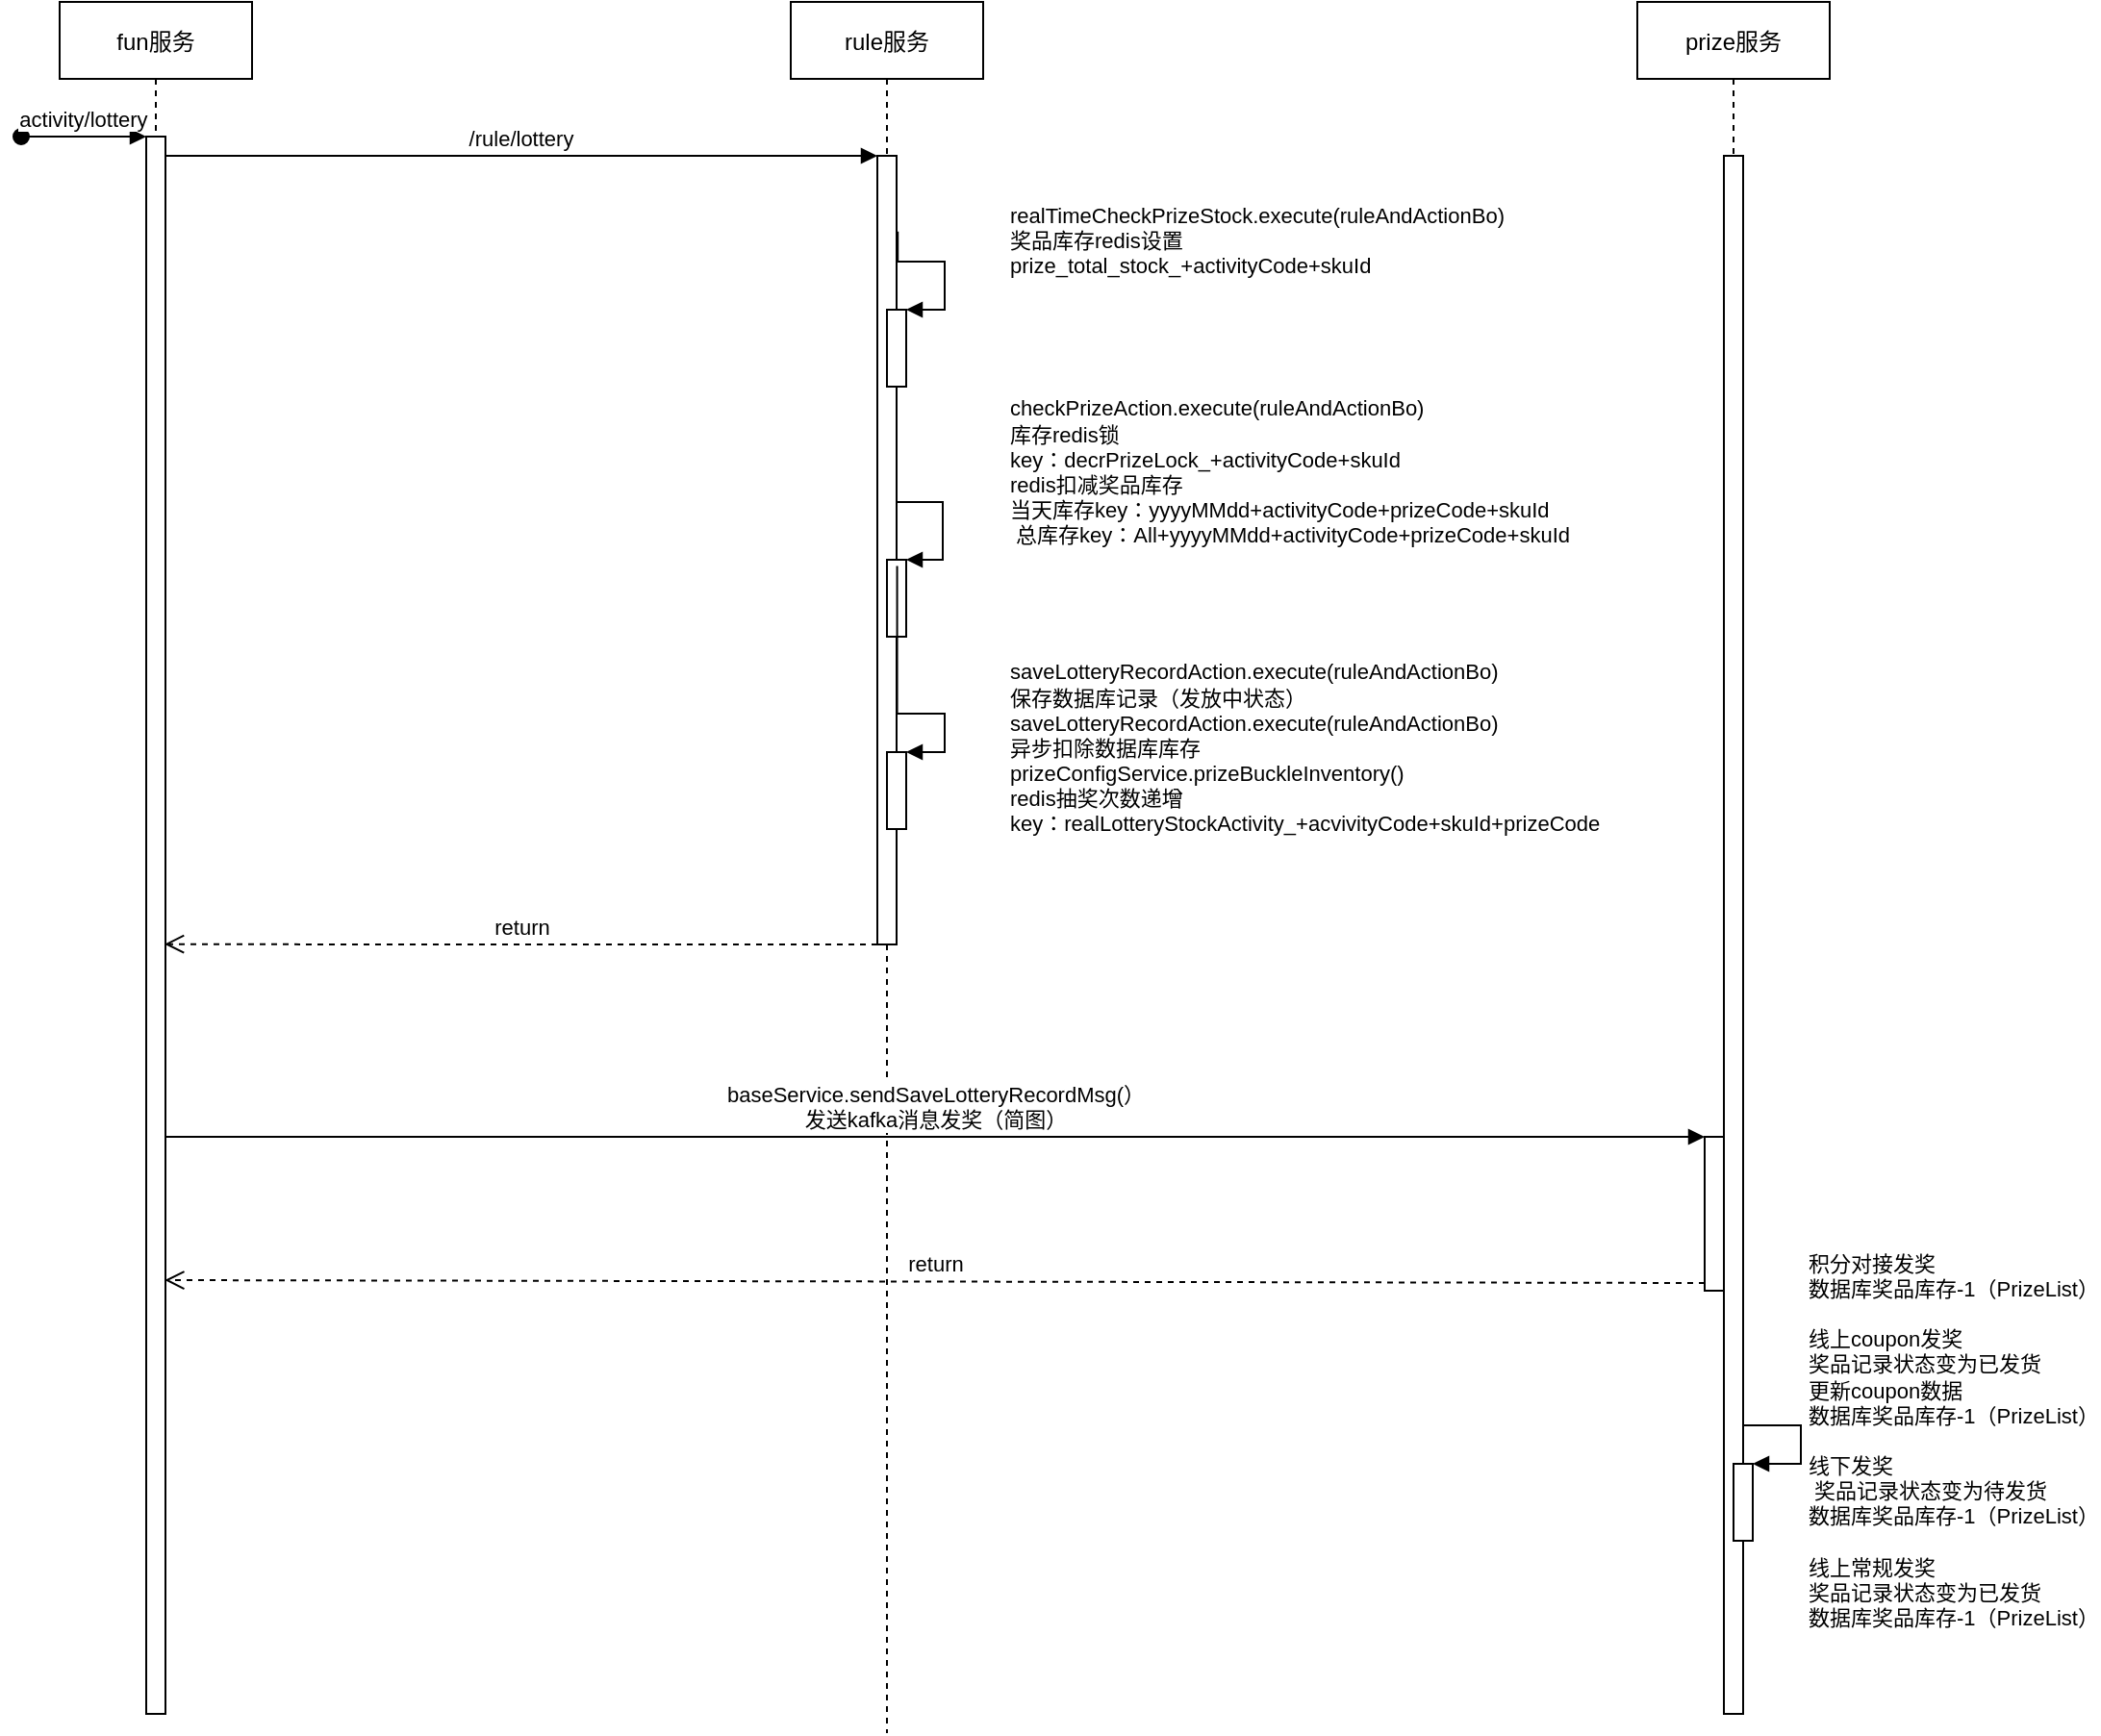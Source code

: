 <mxfile version="18.2.0" type="github">
  <diagram id="kgpKYQtTHZ0yAKxKKP6v" name="Page-1">
    <mxGraphModel dx="1088" dy="514" grid="1" gridSize="10" guides="1" tooltips="1" connect="1" arrows="1" fold="1" page="1" pageScale="1" pageWidth="850" pageHeight="1100" math="0" shadow="0">
      <root>
        <mxCell id="0" />
        <mxCell id="1" parent="0" />
        <mxCell id="3nuBFxr9cyL0pnOWT2aG-1" value="fun服务" style="shape=umlLifeline;perimeter=lifelinePerimeter;container=1;collapsible=0;recursiveResize=0;rounded=0;shadow=0;strokeWidth=1;" parent="1" vertex="1">
          <mxGeometry x="60" y="80" width="100" height="890" as="geometry" />
        </mxCell>
        <mxCell id="3nuBFxr9cyL0pnOWT2aG-2" value="" style="points=[];perimeter=orthogonalPerimeter;rounded=0;shadow=0;strokeWidth=1;" parent="3nuBFxr9cyL0pnOWT2aG-1" vertex="1">
          <mxGeometry x="45" y="70" width="10" height="820" as="geometry" />
        </mxCell>
        <mxCell id="3nuBFxr9cyL0pnOWT2aG-3" value="activity/lottery" style="verticalAlign=bottom;startArrow=oval;endArrow=block;startSize=8;shadow=0;strokeWidth=1;" parent="3nuBFxr9cyL0pnOWT2aG-1" target="3nuBFxr9cyL0pnOWT2aG-2" edge="1">
          <mxGeometry relative="1" as="geometry">
            <mxPoint x="-20" y="70" as="sourcePoint" />
          </mxGeometry>
        </mxCell>
        <mxCell id="3nuBFxr9cyL0pnOWT2aG-5" value="rule服务" style="shape=umlLifeline;perimeter=lifelinePerimeter;container=1;collapsible=0;recursiveResize=0;rounded=0;shadow=0;strokeWidth=1;" parent="1" vertex="1">
          <mxGeometry x="440" y="80" width="100" height="900" as="geometry" />
        </mxCell>
        <mxCell id="3nuBFxr9cyL0pnOWT2aG-6" value="" style="points=[];perimeter=orthogonalPerimeter;rounded=0;shadow=0;strokeWidth=1;" parent="3nuBFxr9cyL0pnOWT2aG-5" vertex="1">
          <mxGeometry x="45" y="80" width="10" height="410" as="geometry" />
        </mxCell>
        <mxCell id="evmN7Rl7GSXi7IjpEYUV-23" value="" style="html=1;points=[];perimeter=orthogonalPerimeter;" vertex="1" parent="3nuBFxr9cyL0pnOWT2aG-5">
          <mxGeometry x="50" y="290" width="10" height="40" as="geometry" />
        </mxCell>
        <mxCell id="evmN7Rl7GSXi7IjpEYUV-24" value="&lt;div&gt;&lt;span style=&quot;font-size: 11px;&quot;&gt;checkPrizeAction.execute(ruleAndActionBo)&lt;/span&gt;&lt;br&gt;&lt;/div&gt;&lt;div&gt;库存redis锁&lt;br&gt;key：decrPrizeLock_+activityCode+skuId&lt;span style=&quot;font-size: 11px;&quot;&gt;&lt;br&gt;&lt;/span&gt;&lt;/div&gt;&lt;div&gt;&lt;span style=&quot;font-size: 11px;&quot;&gt;redis扣减奖品库存&lt;/span&gt;&lt;/div&gt;&lt;div&gt;&lt;span style=&quot;font-size: 11px;&quot;&gt;当天库存key：yyyyMMdd+activityCode+prizeCode+skuId&amp;nbsp;&amp;nbsp;&lt;/span&gt;&lt;/div&gt;&lt;div&gt;&lt;span style=&quot;font-size: 11px;&quot;&gt;&amp;nbsp;总库存key：All+yyyyMMdd+activityCode+prizeCode+skuId&amp;nbsp;&lt;/span&gt;&lt;/div&gt;&lt;div&gt;&lt;br&gt;&lt;/div&gt;" style="edgeStyle=orthogonalEdgeStyle;html=1;align=left;spacingLeft=2;endArrow=block;rounded=0;entryX=1;entryY=0;" edge="1" target="evmN7Rl7GSXi7IjpEYUV-23" parent="3nuBFxr9cyL0pnOWT2aG-5">
          <mxGeometry x="0.049" y="33" relative="1" as="geometry">
            <mxPoint x="55" y="230" as="sourcePoint" />
            <Array as="points">
              <mxPoint x="55" y="260" />
              <mxPoint x="79" y="260" />
              <mxPoint x="79" y="290" />
            </Array>
            <mxPoint x="-2" y="-9" as="offset" />
          </mxGeometry>
        </mxCell>
        <mxCell id="evmN7Rl7GSXi7IjpEYUV-25" value="" style="html=1;points=[];perimeter=orthogonalPerimeter;" vertex="1" parent="3nuBFxr9cyL0pnOWT2aG-5">
          <mxGeometry x="50" y="160" width="10" height="40" as="geometry" />
        </mxCell>
        <mxCell id="evmN7Rl7GSXi7IjpEYUV-26" value="realTimeCheckPrizeStock.execute(ruleAndActionBo)&lt;br&gt;奖品库存redis设置&lt;br&gt;&lt;span style=&quot;font-size: 11px;&quot;&gt;prize_total_stock_+activityCode+skuId&lt;/span&gt;" style="edgeStyle=orthogonalEdgeStyle;html=1;align=left;spacingLeft=2;endArrow=block;rounded=0;entryX=1;entryY=0;exitX=1.06;exitY=0.096;exitDx=0;exitDy=0;exitPerimeter=0;" edge="1" target="evmN7Rl7GSXi7IjpEYUV-25" parent="3nuBFxr9cyL0pnOWT2aG-5" source="3nuBFxr9cyL0pnOWT2aG-6">
          <mxGeometry x="0.033" y="34" relative="1" as="geometry">
            <mxPoint x="60" y="135" as="sourcePoint" />
            <Array as="points">
              <mxPoint x="56" y="135" />
              <mxPoint x="80" y="135" />
              <mxPoint x="80" y="160" />
            </Array>
            <mxPoint x="-4" y="-15" as="offset" />
          </mxGeometry>
        </mxCell>
        <mxCell id="evmN7Rl7GSXi7IjpEYUV-27" value="" style="html=1;points=[];perimeter=orthogonalPerimeter;" vertex="1" parent="3nuBFxr9cyL0pnOWT2aG-5">
          <mxGeometry x="50" y="390" width="10" height="40" as="geometry" />
        </mxCell>
        <mxCell id="evmN7Rl7GSXi7IjpEYUV-28" value="saveLotteryRecordAction.execute(ruleAndActionBo)&lt;br&gt;保存数据库记录（发放中状态）&lt;br&gt;&lt;span style=&quot;font-size: 11px;&quot;&gt;saveLotteryRecordAction.execute(ruleAndActionBo)&lt;/span&gt;&lt;br&gt;异步扣除数据库库存&lt;br&gt;&lt;span style=&quot;font-size: 11px;&quot;&gt;prizeConfigService.prizeBuckleInventory()&lt;br&gt;&lt;/span&gt;redis抽奖次数递增&lt;br&gt;key：realLotteryStockActivity_+acvivityCode+skuId+prizeCode&lt;span style=&quot;font-size: 11px;&quot;&gt;&lt;br&gt;&lt;/span&gt;" style="edgeStyle=orthogonalEdgeStyle;html=1;align=left;spacingLeft=2;endArrow=block;rounded=0;entryX=1;entryY=0;exitX=1.028;exitY=0.52;exitDx=0;exitDy=0;exitPerimeter=0;" edge="1" target="evmN7Rl7GSXi7IjpEYUV-27" parent="3nuBFxr9cyL0pnOWT2aG-5" source="3nuBFxr9cyL0pnOWT2aG-6">
          <mxGeometry x="0.702" y="30" relative="1" as="geometry">
            <mxPoint x="60" y="370" as="sourcePoint" />
            <Array as="points">
              <mxPoint x="55" y="370" />
              <mxPoint x="80" y="370" />
              <mxPoint x="80" y="390" />
            </Array>
            <mxPoint y="-1" as="offset" />
          </mxGeometry>
        </mxCell>
        <mxCell id="3nuBFxr9cyL0pnOWT2aG-8" value="/rule/lottery" style="verticalAlign=bottom;endArrow=block;entryX=0;entryY=0;shadow=0;strokeWidth=1;" parent="1" source="3nuBFxr9cyL0pnOWT2aG-2" target="3nuBFxr9cyL0pnOWT2aG-6" edge="1">
          <mxGeometry relative="1" as="geometry">
            <mxPoint x="275" y="160" as="sourcePoint" />
          </mxGeometry>
        </mxCell>
        <mxCell id="evmN7Rl7GSXi7IjpEYUV-1" value="prize服务" style="shape=umlLifeline;perimeter=lifelinePerimeter;container=1;collapsible=0;recursiveResize=0;rounded=0;shadow=0;strokeWidth=1;" vertex="1" parent="1">
          <mxGeometry x="880" y="80" width="100" height="890" as="geometry" />
        </mxCell>
        <mxCell id="evmN7Rl7GSXi7IjpEYUV-2" value="" style="points=[];perimeter=orthogonalPerimeter;rounded=0;shadow=0;strokeWidth=1;" vertex="1" parent="evmN7Rl7GSXi7IjpEYUV-1">
          <mxGeometry x="45" y="80" width="10" height="810" as="geometry" />
        </mxCell>
        <mxCell id="evmN7Rl7GSXi7IjpEYUV-40" value="" style="html=1;points=[];perimeter=orthogonalPerimeter;" vertex="1" parent="evmN7Rl7GSXi7IjpEYUV-1">
          <mxGeometry x="35" y="590" width="10" height="80" as="geometry" />
        </mxCell>
        <mxCell id="evmN7Rl7GSXi7IjpEYUV-44" value="" style="html=1;points=[];perimeter=orthogonalPerimeter;" vertex="1" parent="evmN7Rl7GSXi7IjpEYUV-1">
          <mxGeometry x="50" y="760" width="10" height="40" as="geometry" />
        </mxCell>
        <mxCell id="evmN7Rl7GSXi7IjpEYUV-45" value="积分对接发奖&lt;br&gt;数据库奖品库存-1（PrizeList）&lt;br&gt;&lt;br&gt;线上coupon发奖&lt;br&gt;奖品记录状态变为已发货&lt;br&gt;更新coupon数据&lt;br&gt;数据库奖品库存-1（PrizeList）&lt;br&gt;&lt;br&gt;线下发奖&lt;br&gt;&amp;nbsp;奖品记录状态变为待发货&lt;br&gt;数据库奖品库存-1（PrizeList）&lt;br&gt;&lt;br&gt;线上常规发奖&lt;br&gt;奖品记录状态变为已发货&lt;br&gt;数据库奖品库存-1（PrizeList）" style="edgeStyle=orthogonalEdgeStyle;html=1;align=left;spacingLeft=2;endArrow=block;rounded=0;entryX=1;entryY=0;" edge="1" target="evmN7Rl7GSXi7IjpEYUV-44" parent="evmN7Rl7GSXi7IjpEYUV-1">
          <mxGeometry relative="1" as="geometry">
            <mxPoint x="55" y="740" as="sourcePoint" />
            <Array as="points">
              <mxPoint x="85" y="740" />
            </Array>
          </mxGeometry>
        </mxCell>
        <mxCell id="evmN7Rl7GSXi7IjpEYUV-41" value="&lt;span style=&quot;font-size: 11px;&quot;&gt;baseService.sendSaveLotteryRecordMsg(）&lt;/span&gt;&lt;br&gt;发送kafka消息发奖（简图）" style="html=1;verticalAlign=bottom;endArrow=block;entryX=0;entryY=0;rounded=0;" edge="1" target="evmN7Rl7GSXi7IjpEYUV-40" parent="1" source="3nuBFxr9cyL0pnOWT2aG-2">
          <mxGeometry relative="1" as="geometry">
            <mxPoint x="120" y="670" as="sourcePoint" />
          </mxGeometry>
        </mxCell>
        <mxCell id="evmN7Rl7GSXi7IjpEYUV-42" value="return" style="html=1;verticalAlign=bottom;endArrow=open;dashed=1;endSize=8;exitX=0;exitY=0.95;rounded=0;entryX=0.964;entryY=0.725;entryDx=0;entryDy=0;entryPerimeter=0;" edge="1" source="evmN7Rl7GSXi7IjpEYUV-40" parent="1" target="3nuBFxr9cyL0pnOWT2aG-2">
          <mxGeometry relative="1" as="geometry">
            <mxPoint x="843" y="746" as="targetPoint" />
          </mxGeometry>
        </mxCell>
        <mxCell id="evmN7Rl7GSXi7IjpEYUV-43" value="return" style="html=1;verticalAlign=bottom;endArrow=open;dashed=1;endSize=8;rounded=0;entryX=0.952;entryY=0.512;entryDx=0;entryDy=0;entryPerimeter=0;" edge="1" parent="1" source="3nuBFxr9cyL0pnOWT2aG-6" target="3nuBFxr9cyL0pnOWT2aG-2">
          <mxGeometry relative="1" as="geometry">
            <mxPoint x="510" y="610" as="sourcePoint" />
            <mxPoint x="120" y="570" as="targetPoint" />
            <Array as="points">
              <mxPoint x="230" y="570" />
            </Array>
          </mxGeometry>
        </mxCell>
      </root>
    </mxGraphModel>
  </diagram>
</mxfile>
